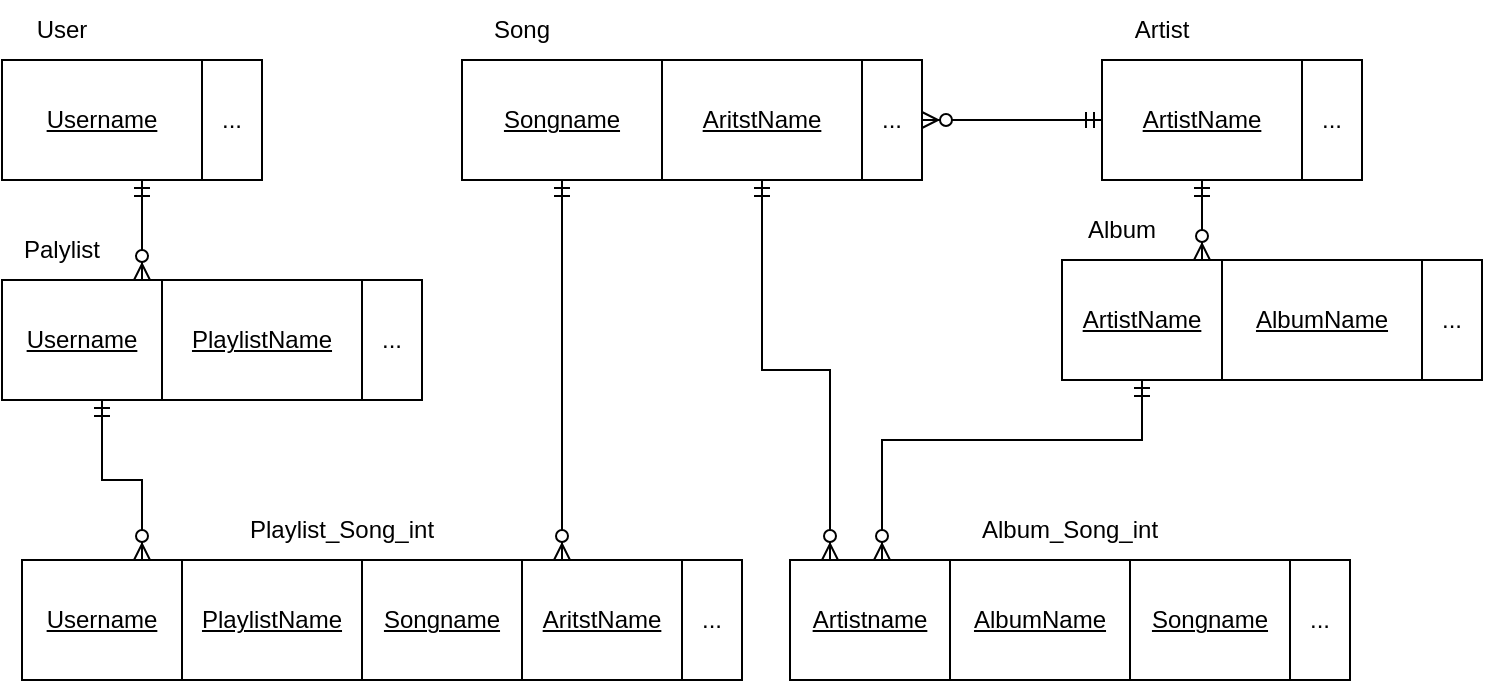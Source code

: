 <mxfile version="15.4.0" type="device"><diagram id="aPUV5G9uvzDSXgWPRa24" name="Страница 1"><mxGraphModel dx="1024" dy="592" grid="1" gridSize="10" guides="1" tooltips="1" connect="1" arrows="1" fold="1" page="1" pageScale="1" pageWidth="827" pageHeight="1169" math="0" shadow="0"><root><mxCell id="0"/><mxCell id="1" parent="0"/><mxCell id="mNhPBsGfCxUUiJXKuMwW-14" value="User" style="text;html=1;strokeColor=none;fillColor=none;align=center;verticalAlign=middle;whiteSpace=wrap;rounded=0;" parent="1" vertex="1"><mxGeometry x="50" y="90" width="60" height="30" as="geometry"/></mxCell><mxCell id="mNhPBsGfCxUUiJXKuMwW-16" value="Song" style="text;html=1;strokeColor=none;fillColor=none;align=center;verticalAlign=middle;whiteSpace=wrap;rounded=0;" parent="1" vertex="1"><mxGeometry x="280" y="90" width="60" height="30" as="geometry"/></mxCell><mxCell id="mNhPBsGfCxUUiJXKuMwW-18" value="Artist" style="text;html=1;strokeColor=none;fillColor=none;align=center;verticalAlign=middle;whiteSpace=wrap;rounded=0;" parent="1" vertex="1"><mxGeometry x="600" y="90" width="60" height="30" as="geometry"/></mxCell><mxCell id="mNhPBsGfCxUUiJXKuMwW-19" value="&lt;u&gt;Username&lt;/u&gt;" style="rounded=0;whiteSpace=wrap;html=1;strokeColor=default;fillColor=none;" parent="1" vertex="1"><mxGeometry x="50" y="120" width="100" height="60" as="geometry"/></mxCell><mxCell id="mNhPBsGfCxUUiJXKuMwW-20" value="..." style="rounded=0;whiteSpace=wrap;html=1;strokeColor=default;fillColor=none;" parent="1" vertex="1"><mxGeometry x="150" y="120" width="30" height="60" as="geometry"/></mxCell><mxCell id="mNhPBsGfCxUUiJXKuMwW-21" value="&lt;u&gt;Songname&lt;/u&gt;" style="rounded=0;whiteSpace=wrap;html=1;strokeColor=default;fillColor=none;" parent="1" vertex="1"><mxGeometry x="280" y="120" width="100" height="60" as="geometry"/></mxCell><mxCell id="mNhPBsGfCxUUiJXKuMwW-22" value="..." style="rounded=0;whiteSpace=wrap;html=1;strokeColor=default;fillColor=none;" parent="1" vertex="1"><mxGeometry x="480" y="120" width="30" height="60" as="geometry"/></mxCell><mxCell id="mNhPBsGfCxUUiJXKuMwW-23" value="&lt;u&gt;AritstName&lt;/u&gt;" style="rounded=0;whiteSpace=wrap;html=1;strokeColor=default;fillColor=none;" parent="1" vertex="1"><mxGeometry x="380" y="120" width="100" height="60" as="geometry"/></mxCell><mxCell id="mNhPBsGfCxUUiJXKuMwW-24" value="&lt;u&gt;ArtistName&lt;/u&gt;" style="rounded=0;whiteSpace=wrap;html=1;strokeColor=default;fillColor=none;" parent="1" vertex="1"><mxGeometry x="600" y="120" width="100" height="60" as="geometry"/></mxCell><mxCell id="mNhPBsGfCxUUiJXKuMwW-25" value="..." style="rounded=0;whiteSpace=wrap;html=1;strokeColor=default;fillColor=none;" parent="1" vertex="1"><mxGeometry x="700" y="120" width="30" height="60" as="geometry"/></mxCell><mxCell id="mNhPBsGfCxUUiJXKuMwW-27" value="&lt;u&gt;Username&lt;/u&gt;" style="rounded=0;whiteSpace=wrap;html=1;strokeColor=default;fillColor=none;" parent="1" vertex="1"><mxGeometry x="50" y="230" width="80" height="60" as="geometry"/></mxCell><mxCell id="mNhPBsGfCxUUiJXKuMwW-28" value="..." style="rounded=0;whiteSpace=wrap;html=1;strokeColor=default;fillColor=none;" parent="1" vertex="1"><mxGeometry x="230" y="230" width="30" height="60" as="geometry"/></mxCell><mxCell id="mNhPBsGfCxUUiJXKuMwW-29" value="&lt;u&gt;PlaylistName&lt;/u&gt;" style="rounded=0;whiteSpace=wrap;html=1;strokeColor=default;fillColor=none;" parent="1" vertex="1"><mxGeometry x="130" y="230" width="100" height="60" as="geometry"/></mxCell><mxCell id="mNhPBsGfCxUUiJXKuMwW-30" value="&lt;u&gt;PlaylistName&lt;/u&gt;" style="rounded=0;whiteSpace=wrap;html=1;strokeColor=default;fillColor=none;" parent="1" vertex="1"><mxGeometry x="140" y="370" width="90" height="60" as="geometry"/></mxCell><mxCell id="mNhPBsGfCxUUiJXKuMwW-31" value="&lt;u&gt;Username&lt;/u&gt;" style="rounded=0;whiteSpace=wrap;html=1;strokeColor=default;fillColor=none;" parent="1" vertex="1"><mxGeometry x="60" y="370" width="80" height="60" as="geometry"/></mxCell><mxCell id="mNhPBsGfCxUUiJXKuMwW-33" value="&lt;u&gt;Songname&lt;/u&gt;" style="rounded=0;whiteSpace=wrap;html=1;strokeColor=default;fillColor=none;" parent="1" vertex="1"><mxGeometry x="230" y="370" width="80" height="60" as="geometry"/></mxCell><mxCell id="mNhPBsGfCxUUiJXKuMwW-34" value="&lt;u&gt;AritstName&lt;/u&gt;" style="rounded=0;whiteSpace=wrap;html=1;strokeColor=default;fillColor=none;" parent="1" vertex="1"><mxGeometry x="310" y="370" width="80" height="60" as="geometry"/></mxCell><mxCell id="mNhPBsGfCxUUiJXKuMwW-35" value="..." style="rounded=0;whiteSpace=wrap;html=1;strokeColor=default;fillColor=none;" parent="1" vertex="1"><mxGeometry x="390" y="370" width="30" height="60" as="geometry"/></mxCell><mxCell id="mNhPBsGfCxUUiJXKuMwW-36" value="&lt;u&gt;AlbumName&lt;/u&gt;" style="rounded=0;whiteSpace=wrap;html=1;strokeColor=default;fillColor=none;" parent="1" vertex="1"><mxGeometry x="524" y="370" width="90" height="60" as="geometry"/></mxCell><mxCell id="mNhPBsGfCxUUiJXKuMwW-37" value="&lt;u&gt;Artistname&lt;/u&gt;" style="rounded=0;whiteSpace=wrap;html=1;strokeColor=default;fillColor=none;" parent="1" vertex="1"><mxGeometry x="444" y="370" width="80" height="60" as="geometry"/></mxCell><mxCell id="mNhPBsGfCxUUiJXKuMwW-38" value="&lt;u&gt;Songname&lt;/u&gt;" style="rounded=0;whiteSpace=wrap;html=1;strokeColor=default;fillColor=none;" parent="1" vertex="1"><mxGeometry x="614" y="370" width="80" height="60" as="geometry"/></mxCell><mxCell id="mNhPBsGfCxUUiJXKuMwW-40" value="..." style="rounded=0;whiteSpace=wrap;html=1;strokeColor=default;fillColor=none;" parent="1" vertex="1"><mxGeometry x="694" y="370" width="30" height="60" as="geometry"/></mxCell><mxCell id="mNhPBsGfCxUUiJXKuMwW-41" value="&lt;u&gt;ArtistName&lt;/u&gt;" style="rounded=0;whiteSpace=wrap;html=1;strokeColor=default;fillColor=none;" parent="1" vertex="1"><mxGeometry x="580" y="220" width="80" height="60" as="geometry"/></mxCell><mxCell id="mNhPBsGfCxUUiJXKuMwW-42" value="..." style="rounded=0;whiteSpace=wrap;html=1;strokeColor=default;fillColor=none;" parent="1" vertex="1"><mxGeometry x="760" y="220" width="30" height="60" as="geometry"/></mxCell><mxCell id="mNhPBsGfCxUUiJXKuMwW-43" value="&lt;u&gt;AlbumName&lt;/u&gt;" style="rounded=0;whiteSpace=wrap;html=1;strokeColor=default;fillColor=none;" parent="1" vertex="1"><mxGeometry x="660" y="220" width="100" height="60" as="geometry"/></mxCell><mxCell id="mNhPBsGfCxUUiJXKuMwW-45" value="" style="edgeStyle=orthogonalEdgeStyle;fontSize=12;html=1;endArrow=ERzeroToMany;startArrow=ERmandOne;rounded=0;" parent="1" source="mNhPBsGfCxUUiJXKuMwW-19" target="mNhPBsGfCxUUiJXKuMwW-27" edge="1"><mxGeometry width="100" height="100" relative="1" as="geometry"><mxPoint x="370" y="340" as="sourcePoint"/><mxPoint x="470" y="240" as="targetPoint"/><Array as="points"><mxPoint x="120" y="200"/><mxPoint x="120" y="200"/></Array></mxGeometry></mxCell><mxCell id="mNhPBsGfCxUUiJXKuMwW-46" value="" style="edgeStyle=orthogonalEdgeStyle;fontSize=12;html=1;endArrow=ERzeroToMany;startArrow=ERmandOne;rounded=0;" parent="1" source="mNhPBsGfCxUUiJXKuMwW-24" target="mNhPBsGfCxUUiJXKuMwW-41" edge="1"><mxGeometry width="100" height="100" relative="1" as="geometry"><mxPoint x="100" y="190" as="sourcePoint"/><mxPoint x="100" y="240" as="targetPoint"/><Array as="points"><mxPoint x="650" y="210"/><mxPoint x="650" y="210"/></Array></mxGeometry></mxCell><mxCell id="mNhPBsGfCxUUiJXKuMwW-47" value="" style="edgeStyle=orthogonalEdgeStyle;fontSize=12;html=1;endArrow=ERzeroToMany;startArrow=ERmandOne;rounded=0;" parent="1" source="mNhPBsGfCxUUiJXKuMwW-27" target="mNhPBsGfCxUUiJXKuMwW-31" edge="1"><mxGeometry width="100" height="100" relative="1" as="geometry"><mxPoint x="110" y="200" as="sourcePoint"/><mxPoint x="110" y="250" as="targetPoint"/><Array as="points"><mxPoint x="100" y="330"/><mxPoint x="120" y="330"/></Array></mxGeometry></mxCell><mxCell id="mNhPBsGfCxUUiJXKuMwW-49" value="" style="edgeStyle=orthogonalEdgeStyle;fontSize=12;html=1;endArrow=ERzeroToMany;startArrow=ERmandOne;rounded=0;" parent="1" source="mNhPBsGfCxUUiJXKuMwW-41" target="mNhPBsGfCxUUiJXKuMwW-37" edge="1"><mxGeometry width="100" height="100" relative="1" as="geometry"><mxPoint x="130" y="220" as="sourcePoint"/><mxPoint x="130" y="270" as="targetPoint"/><Array as="points"><mxPoint x="620" y="310"/><mxPoint x="490" y="310"/></Array></mxGeometry></mxCell><mxCell id="mNhPBsGfCxUUiJXKuMwW-50" value="" style="edgeStyle=orthogonalEdgeStyle;fontSize=12;html=1;endArrow=ERzeroToMany;startArrow=ERmandOne;rounded=0;" parent="1" source="mNhPBsGfCxUUiJXKuMwW-21" target="mNhPBsGfCxUUiJXKuMwW-34" edge="1"><mxGeometry width="100" height="100" relative="1" as="geometry"><mxPoint x="140" y="230" as="sourcePoint"/><mxPoint x="140" y="280" as="targetPoint"/><Array as="points"><mxPoint x="330" y="270"/><mxPoint x="330" y="270"/></Array></mxGeometry></mxCell><mxCell id="mNhPBsGfCxUUiJXKuMwW-51" value="" style="edgeStyle=orthogonalEdgeStyle;fontSize=12;html=1;endArrow=ERzeroToMany;startArrow=ERmandOne;rounded=0;entryX=0.25;entryY=0;entryDx=0;entryDy=0;" parent="1" source="mNhPBsGfCxUUiJXKuMwW-23" target="mNhPBsGfCxUUiJXKuMwW-37" edge="1"><mxGeometry width="100" height="100" relative="1" as="geometry"><mxPoint x="340" y="190" as="sourcePoint"/><mxPoint x="340" y="380" as="targetPoint"/><Array as="points"/></mxGeometry></mxCell><mxCell id="mNhPBsGfCxUUiJXKuMwW-52" value="" style="edgeStyle=orthogonalEdgeStyle;fontSize=12;html=1;endArrow=ERzeroToMany;startArrow=ERmandOne;rounded=0;" parent="1" source="mNhPBsGfCxUUiJXKuMwW-24" target="mNhPBsGfCxUUiJXKuMwW-22" edge="1"><mxGeometry width="100" height="100" relative="1" as="geometry"><mxPoint x="350" y="200" as="sourcePoint"/><mxPoint x="350" y="390" as="targetPoint"/><Array as="points"/></mxGeometry></mxCell><mxCell id="mNhPBsGfCxUUiJXKuMwW-53" value="Palylist" style="text;html=1;strokeColor=none;fillColor=none;align=center;verticalAlign=middle;whiteSpace=wrap;rounded=0;" parent="1" vertex="1"><mxGeometry x="50" y="200" width="60" height="30" as="geometry"/></mxCell><mxCell id="mNhPBsGfCxUUiJXKuMwW-54" value="Playlist_Song_int" style="text;html=1;strokeColor=none;fillColor=none;align=center;verticalAlign=middle;whiteSpace=wrap;rounded=0;" parent="1" vertex="1"><mxGeometry x="190" y="340" width="60" height="30" as="geometry"/></mxCell><mxCell id="mNhPBsGfCxUUiJXKuMwW-55" value="Album_Song_int" style="text;html=1;strokeColor=none;fillColor=none;align=center;verticalAlign=middle;whiteSpace=wrap;rounded=0;" parent="1" vertex="1"><mxGeometry x="554" y="340" width="60" height="30" as="geometry"/></mxCell><mxCell id="mNhPBsGfCxUUiJXKuMwW-56" value="Album" style="text;html=1;strokeColor=none;fillColor=none;align=center;verticalAlign=middle;whiteSpace=wrap;rounded=0;" parent="1" vertex="1"><mxGeometry x="580" y="190" width="60" height="30" as="geometry"/></mxCell></root></mxGraphModel></diagram></mxfile>